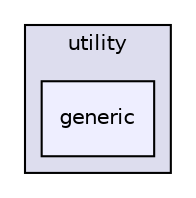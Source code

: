 digraph "/home/hoo/project/Express/src/utility/generic" {
  compound=true
  node [ fontsize="10", fontname="Helvetica"];
  edge [ labelfontsize="10", labelfontname="Helvetica"];
  subgraph clusterdir_0619a8f54b4fad7043a6de45be8fde0b {
    graph [ bgcolor="#ddddee", pencolor="black", label="utility" fontname="Helvetica", fontsize="10", URL="dir_0619a8f54b4fad7043a6de45be8fde0b.html"]
  dir_66918f660c1a8911fe3686fc204f4f92 [shape=box, label="generic", style="filled", fillcolor="#eeeeff", pencolor="black", URL="dir_66918f660c1a8911fe3686fc204f4f92.html"];
  }
}
